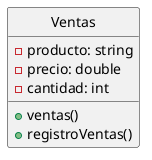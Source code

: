 @startuml latercera
skinparam  Style strictuml
skinparam  SequenceMessageAlignment center

class Ventas{
    - producto: string
    - precio: double
    - cantidad: int
    +ventas()
    +registroVentas()
}
@enduml
